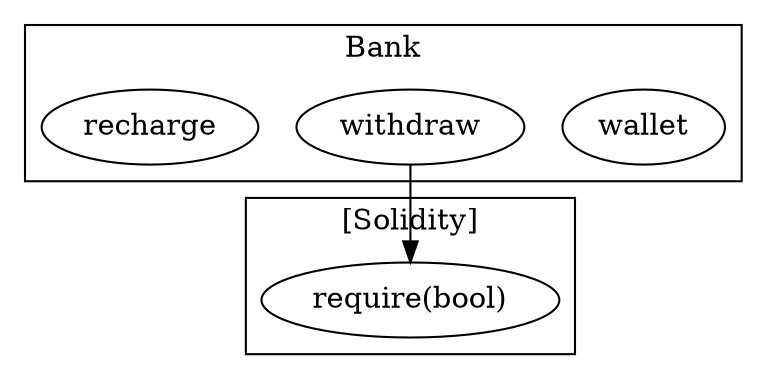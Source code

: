 strict digraph {
subgraph cluster_51_Bank {
label = "Bank"
"51_wallet" [label="wallet"]
"51_withdraw" [label="withdraw"]
"51_recharge" [label="recharge"]
}subgraph cluster_solidity {
label = "[Solidity]"
"require(bool)" 
"51_withdraw" -> "require(bool)"
}
}
